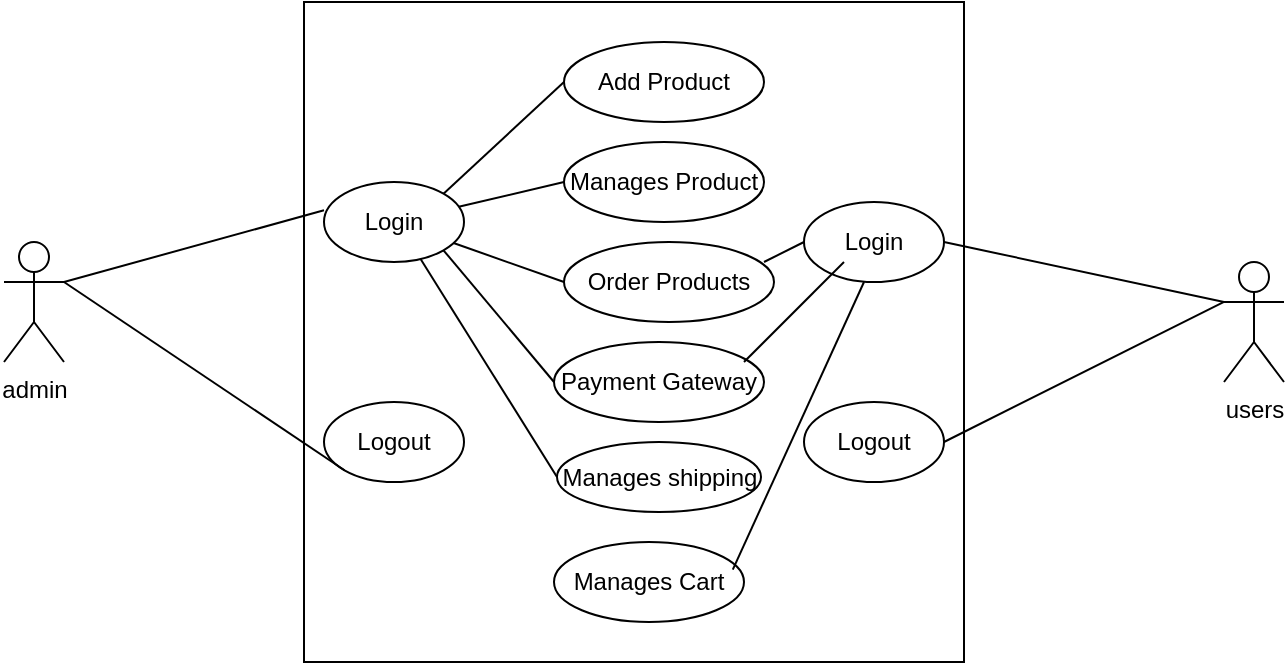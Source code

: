 <mxfile version="24.7.15">
  <diagram name="Page-1" id="kDD53ToWYOqSkL0sNCB4">
    <mxGraphModel dx="1050" dy="563" grid="1" gridSize="10" guides="1" tooltips="1" connect="1" arrows="1" fold="1" page="1" pageScale="1" pageWidth="850" pageHeight="1100" math="0" shadow="0">
      <root>
        <mxCell id="0" />
        <mxCell id="1" parent="0" />
        <mxCell id="1LfPQCRlTLoIi5Cp8pra-2" value="admin" style="shape=umlActor;verticalLabelPosition=bottom;verticalAlign=top;html=1;outlineConnect=0;" vertex="1" parent="1">
          <mxGeometry x="100" y="190" width="30" height="60" as="geometry" />
        </mxCell>
        <mxCell id="1LfPQCRlTLoIi5Cp8pra-4" value="" style="whiteSpace=wrap;html=1;aspect=fixed;" vertex="1" parent="1">
          <mxGeometry x="250" y="70" width="330" height="330" as="geometry" />
        </mxCell>
        <mxCell id="1LfPQCRlTLoIi5Cp8pra-5" value="Login" style="ellipse;whiteSpace=wrap;html=1;" vertex="1" parent="1">
          <mxGeometry x="260" y="160" width="70" height="40" as="geometry" />
        </mxCell>
        <mxCell id="1LfPQCRlTLoIi5Cp8pra-6" value="Logout" style="ellipse;whiteSpace=wrap;html=1;" vertex="1" parent="1">
          <mxGeometry x="260" y="270" width="70" height="40" as="geometry" />
        </mxCell>
        <mxCell id="1LfPQCRlTLoIi5Cp8pra-7" value="Add Product" style="ellipse;whiteSpace=wrap;html=1;" vertex="1" parent="1">
          <mxGeometry x="380" y="90" width="100" height="40" as="geometry" />
        </mxCell>
        <mxCell id="1LfPQCRlTLoIi5Cp8pra-13" value="Manages Cart" style="ellipse;whiteSpace=wrap;html=1;" vertex="1" parent="1">
          <mxGeometry x="375" y="340" width="95" height="40" as="geometry" />
        </mxCell>
        <mxCell id="1LfPQCRlTLoIi5Cp8pra-14" value="Manages Product" style="ellipse;whiteSpace=wrap;html=1;" vertex="1" parent="1">
          <mxGeometry x="380" y="140" width="100" height="40" as="geometry" />
        </mxCell>
        <mxCell id="1LfPQCRlTLoIi5Cp8pra-15" value="Manages shipping" style="ellipse;whiteSpace=wrap;html=1;" vertex="1" parent="1">
          <mxGeometry x="376.5" y="290" width="102" height="35" as="geometry" />
        </mxCell>
        <mxCell id="1LfPQCRlTLoIi5Cp8pra-16" value="Payment Gateway" style="ellipse;whiteSpace=wrap;html=1;" vertex="1" parent="1">
          <mxGeometry x="375" y="240" width="105" height="40" as="geometry" />
        </mxCell>
        <mxCell id="1LfPQCRlTLoIi5Cp8pra-18" value="Order Products" style="ellipse;whiteSpace=wrap;html=1;" vertex="1" parent="1">
          <mxGeometry x="380" y="190" width="105" height="40" as="geometry" />
        </mxCell>
        <mxCell id="1LfPQCRlTLoIi5Cp8pra-19" value="" style="endArrow=none;html=1;rounded=0;entryX=0;entryY=0.5;entryDx=0;entryDy=0;" edge="1" parent="1">
          <mxGeometry width="50" height="50" relative="1" as="geometry">
            <mxPoint x="130" y="210.002" as="sourcePoint" />
            <mxPoint x="260" y="174.14" as="targetPoint" />
          </mxGeometry>
        </mxCell>
        <mxCell id="1LfPQCRlTLoIi5Cp8pra-20" value="" style="endArrow=none;html=1;rounded=0;entryX=0;entryY=1;entryDx=0;entryDy=0;exitX=1;exitY=0.333;exitDx=0;exitDy=0;exitPerimeter=0;" edge="1" parent="1" source="1LfPQCRlTLoIi5Cp8pra-2" target="1LfPQCRlTLoIi5Cp8pra-6">
          <mxGeometry width="50" height="50" relative="1" as="geometry">
            <mxPoint x="130" y="218.2" as="sourcePoint" />
            <mxPoint x="252.82" y="340" as="targetPoint" />
          </mxGeometry>
        </mxCell>
        <mxCell id="1LfPQCRlTLoIi5Cp8pra-23" value="" style="endArrow=none;html=1;rounded=0;exitX=1;exitY=0;exitDx=0;exitDy=0;entryX=0;entryY=0.5;entryDx=0;entryDy=0;" edge="1" parent="1" source="1LfPQCRlTLoIi5Cp8pra-5" target="1LfPQCRlTLoIi5Cp8pra-7">
          <mxGeometry width="50" height="50" relative="1" as="geometry">
            <mxPoint x="330" y="170" as="sourcePoint" />
            <mxPoint x="380" y="120" as="targetPoint" />
          </mxGeometry>
        </mxCell>
        <mxCell id="1LfPQCRlTLoIi5Cp8pra-26" value="" style="endArrow=none;html=1;rounded=0;" edge="1" parent="1" source="1LfPQCRlTLoIi5Cp8pra-5">
          <mxGeometry width="50" height="50" relative="1" as="geometry">
            <mxPoint x="330" y="210" as="sourcePoint" />
            <mxPoint x="380" y="160" as="targetPoint" />
          </mxGeometry>
        </mxCell>
        <mxCell id="1LfPQCRlTLoIi5Cp8pra-28" value="" style="endArrow=none;html=1;rounded=0;entryX=0;entryY=0.5;entryDx=0;entryDy=0;" edge="1" parent="1" source="1LfPQCRlTLoIi5Cp8pra-5" target="1LfPQCRlTLoIi5Cp8pra-18">
          <mxGeometry width="50" height="50" relative="1" as="geometry">
            <mxPoint x="310" y="250" as="sourcePoint" />
            <mxPoint x="360" y="200" as="targetPoint" />
          </mxGeometry>
        </mxCell>
        <mxCell id="1LfPQCRlTLoIi5Cp8pra-32" value="" style="endArrow=none;html=1;rounded=0;entryX=0;entryY=0.5;entryDx=0;entryDy=0;exitX=1;exitY=1;exitDx=0;exitDy=0;" edge="1" parent="1" source="1LfPQCRlTLoIi5Cp8pra-5" target="1LfPQCRlTLoIi5Cp8pra-16">
          <mxGeometry width="50" height="50" relative="1" as="geometry">
            <mxPoint x="290" y="200" as="sourcePoint" />
            <mxPoint x="340" y="150" as="targetPoint" />
          </mxGeometry>
        </mxCell>
        <mxCell id="1LfPQCRlTLoIi5Cp8pra-33" value="" style="endArrow=none;html=1;rounded=0;exitX=0;exitY=0.5;exitDx=0;exitDy=0;entryX=0.691;entryY=0.965;entryDx=0;entryDy=0;entryPerimeter=0;" edge="1" parent="1" source="1LfPQCRlTLoIi5Cp8pra-15" target="1LfPQCRlTLoIi5Cp8pra-5">
          <mxGeometry width="50" height="50" relative="1" as="geometry">
            <mxPoint x="260" y="240" as="sourcePoint" />
            <mxPoint x="310" y="190" as="targetPoint" />
          </mxGeometry>
        </mxCell>
        <mxCell id="1LfPQCRlTLoIi5Cp8pra-34" value="Logout" style="ellipse;whiteSpace=wrap;html=1;" vertex="1" parent="1">
          <mxGeometry x="500" y="270" width="70" height="40" as="geometry" />
        </mxCell>
        <mxCell id="1LfPQCRlTLoIi5Cp8pra-36" value="Login" style="ellipse;whiteSpace=wrap;html=1;" vertex="1" parent="1">
          <mxGeometry x="500" y="170" width="70" height="40" as="geometry" />
        </mxCell>
        <mxCell id="1LfPQCRlTLoIi5Cp8pra-37" value="users" style="shape=umlActor;verticalLabelPosition=bottom;verticalAlign=top;html=1;outlineConnect=0;" vertex="1" parent="1">
          <mxGeometry x="710" y="200" width="30" height="60" as="geometry" />
        </mxCell>
        <mxCell id="1LfPQCRlTLoIi5Cp8pra-40" value="" style="endArrow=none;html=1;rounded=0;entryX=0;entryY=0.333;entryDx=0;entryDy=0;entryPerimeter=0;" edge="1" parent="1" target="1LfPQCRlTLoIi5Cp8pra-37">
          <mxGeometry width="50" height="50" relative="1" as="geometry">
            <mxPoint x="570" y="290" as="sourcePoint" />
            <mxPoint x="620" y="240" as="targetPoint" />
          </mxGeometry>
        </mxCell>
        <mxCell id="1LfPQCRlTLoIi5Cp8pra-41" value="" style="endArrow=none;html=1;rounded=0;entryX=0;entryY=0.333;entryDx=0;entryDy=0;entryPerimeter=0;" edge="1" parent="1" target="1LfPQCRlTLoIi5Cp8pra-37">
          <mxGeometry width="50" height="50" relative="1" as="geometry">
            <mxPoint x="570" y="190" as="sourcePoint" />
            <mxPoint x="620" y="140" as="targetPoint" />
          </mxGeometry>
        </mxCell>
        <mxCell id="1LfPQCRlTLoIi5Cp8pra-42" value="" style="endArrow=none;html=1;rounded=0;exitX=0.941;exitY=0.345;exitDx=0;exitDy=0;exitPerimeter=0;" edge="1" parent="1" source="1LfPQCRlTLoIi5Cp8pra-13">
          <mxGeometry width="50" height="50" relative="1" as="geometry">
            <mxPoint x="480" y="260" as="sourcePoint" />
            <mxPoint x="530" y="210" as="targetPoint" />
          </mxGeometry>
        </mxCell>
        <mxCell id="1LfPQCRlTLoIi5Cp8pra-43" value="" style="endArrow=none;html=1;rounded=0;" edge="1" parent="1">
          <mxGeometry width="50" height="50" relative="1" as="geometry">
            <mxPoint x="470" y="250" as="sourcePoint" />
            <mxPoint x="520" y="200" as="targetPoint" />
          </mxGeometry>
        </mxCell>
        <mxCell id="1LfPQCRlTLoIi5Cp8pra-44" value="" style="endArrow=none;html=1;rounded=0;entryX=0;entryY=0.5;entryDx=0;entryDy=0;" edge="1" parent="1" target="1LfPQCRlTLoIi5Cp8pra-36">
          <mxGeometry width="50" height="50" relative="1" as="geometry">
            <mxPoint x="480" y="200" as="sourcePoint" />
            <mxPoint x="530" y="150" as="targetPoint" />
          </mxGeometry>
        </mxCell>
      </root>
    </mxGraphModel>
  </diagram>
</mxfile>
